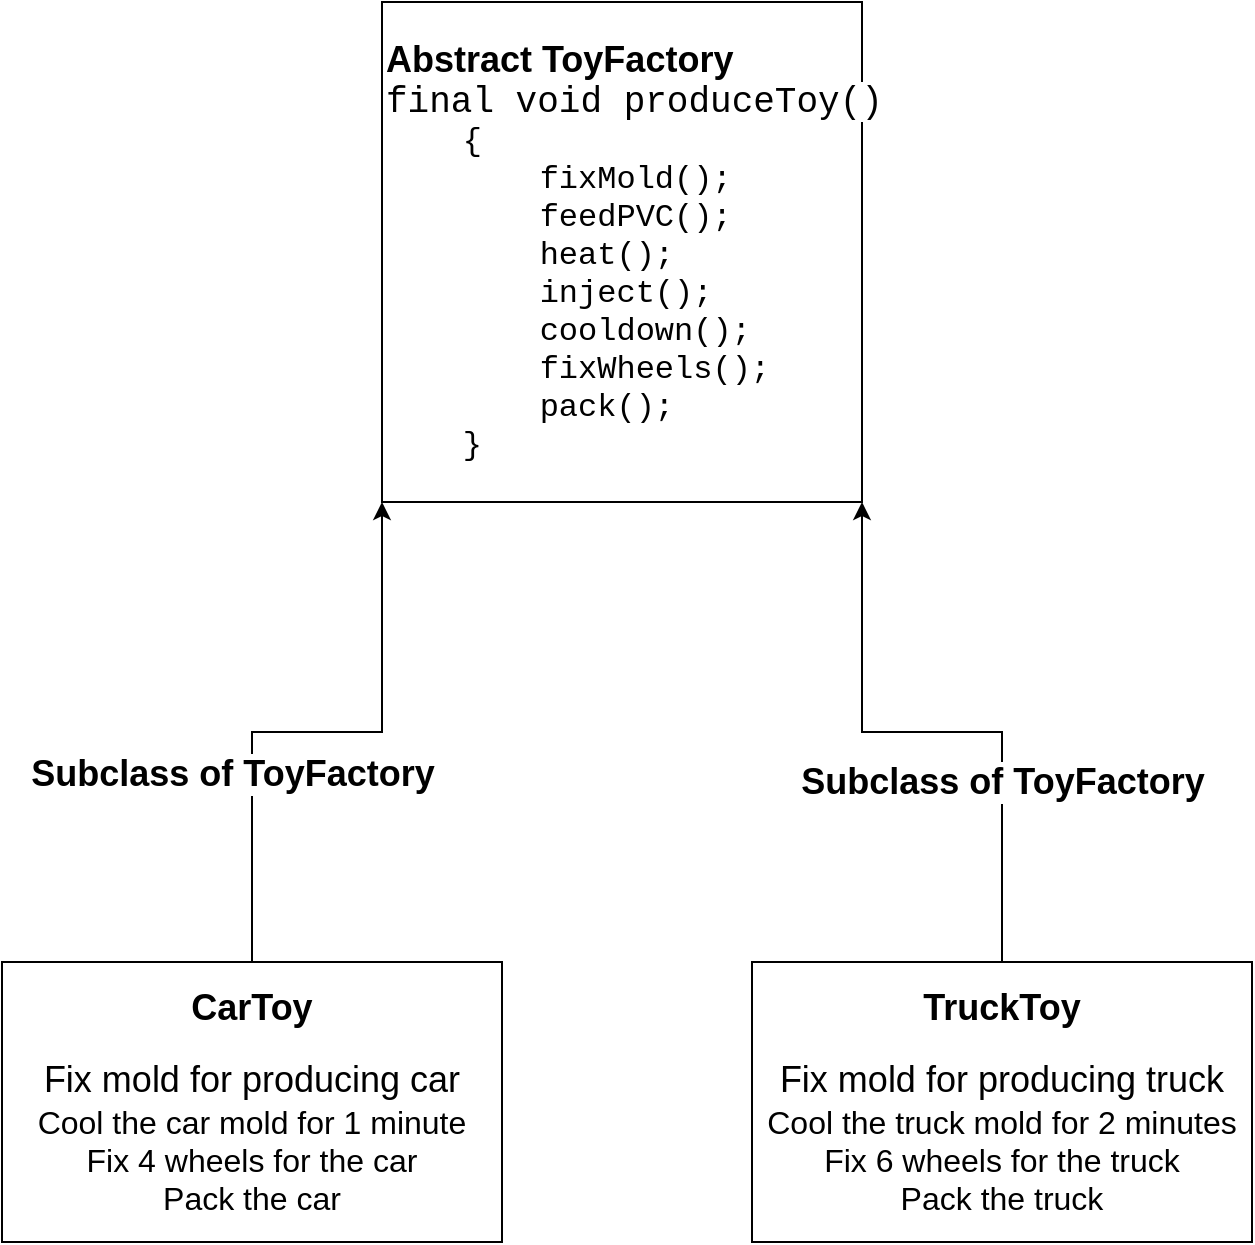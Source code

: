 <mxfile version="13.0.4" type="device"><diagram id="rgwnGHHilO-Xe-Hwl8V-" name="Page-1"><mxGraphModel dx="1221" dy="676" grid="1" gridSize="10" guides="1" tooltips="1" connect="1" arrows="1" fold="1" page="1" pageScale="1" pageWidth="850" pageHeight="1100" math="0" shadow="0"><root><mxCell id="0"/><mxCell id="1" parent="0"/><mxCell id="PB5cdu9eCmQMoXnKPghf-2" style="edgeStyle=orthogonalEdgeStyle;rounded=0;orthogonalLoop=1;jettySize=auto;html=1;entryX=0;entryY=1;entryDx=0;entryDy=0;exitX=0.5;exitY=0;exitDx=0;exitDy=0;" edge="1" parent="1" source="PB5cdu9eCmQMoXnKPghf-5" target="PB5cdu9eCmQMoXnKPghf-1"><mxGeometry relative="1" as="geometry"><mxPoint x="175" y="540" as="targetPoint"/><mxPoint x="90" y="390" as="sourcePoint"/></mxGeometry></mxCell><mxCell id="PB5cdu9eCmQMoXnKPghf-8" value="&lt;b&gt;&lt;font style=&quot;font-size: 18px&quot;&gt;Subclass of ToyFactory&lt;/font&gt;&lt;/b&gt;" style="edgeLabel;html=1;align=center;verticalAlign=middle;resizable=0;points=[];" vertex="1" connectable="0" parent="PB5cdu9eCmQMoXnKPghf-2"><mxGeometry x="-0.22" y="-10" relative="1" as="geometry"><mxPoint x="-10" y="11" as="offset"/></mxGeometry></mxCell><mxCell id="PB5cdu9eCmQMoXnKPghf-4" style="edgeStyle=orthogonalEdgeStyle;rounded=0;orthogonalLoop=1;jettySize=auto;html=1;entryX=1;entryY=1;entryDx=0;entryDy=0;exitX=0.5;exitY=0;exitDx=0;exitDy=0;" edge="1" parent="1" source="PB5cdu9eCmQMoXnKPghf-7" target="PB5cdu9eCmQMoXnKPghf-1"><mxGeometry relative="1" as="geometry"><mxPoint x="480" y="520" as="targetPoint"/><mxPoint x="420" y="370" as="sourcePoint"/></mxGeometry></mxCell><mxCell id="PB5cdu9eCmQMoXnKPghf-9" value="&lt;b&gt;&lt;font style=&quot;font-size: 18px&quot;&gt;Subclass of ToyFactory&lt;/font&gt;&lt;/b&gt;" style="edgeLabel;html=1;align=center;verticalAlign=middle;resizable=0;points=[];" vertex="1" connectable="0" parent="PB5cdu9eCmQMoXnKPghf-4"><mxGeometry x="0.082" y="-2" relative="1" as="geometry"><mxPoint x="47.35" y="26.94" as="offset"/></mxGeometry></mxCell><mxCell id="PB5cdu9eCmQMoXnKPghf-1" value="&lt;div style=&quot;font-size: 16px&quot; align=&quot;left&quot;&gt;&lt;font style=&quot;font-size: 18px&quot;&gt;&lt;b&gt;&lt;font style=&quot;font-size: 18px&quot;&gt;&lt;span style=&quot;background-color: rgb(255 , 255 , 255)&quot;&gt;Abstract ToyFactory&lt;/span&gt;&lt;/font&gt;&lt;/b&gt;&lt;/font&gt;&lt;/div&gt;&lt;div align=&quot;left&quot;&gt;&lt;div style=&quot;font-family: &amp;#34;consolas&amp;#34; , &amp;#34;courier new&amp;#34; , monospace ; font-weight: normal ; font-size: 14px ; line-height: 19px&quot;&gt;&lt;div&gt;&lt;font style=&quot;font-size: 18px&quot;&gt;&lt;span style=&quot;background-color: rgb(255 , 255 , 255)&quot;&gt;final&amp;nbsp;void&amp;nbsp;produceToy()&lt;/span&gt;&lt;/font&gt;&lt;/div&gt;&lt;div&gt;&lt;font size=&quot;3&quot;&gt;&lt;span style=&quot;background-color: rgb(255 , 255 , 255)&quot;&gt;&amp;nbsp;&amp;nbsp;&amp;nbsp;&amp;nbsp;{&lt;/span&gt;&lt;/font&gt;&lt;/div&gt;&lt;div&gt;&lt;font size=&quot;3&quot;&gt;&lt;span style=&quot;background-color: rgb(255 , 255 , 255)&quot;&gt;&amp;nbsp;&amp;nbsp;&amp;nbsp;&amp;nbsp;&amp;nbsp;&amp;nbsp;&amp;nbsp;&amp;nbsp;fixMold();&lt;/span&gt;&lt;/font&gt;&lt;/div&gt;&lt;div&gt;&lt;font size=&quot;3&quot;&gt;&lt;span style=&quot;background-color: rgb(255 , 255 , 255)&quot;&gt;&amp;nbsp;&amp;nbsp;&amp;nbsp;&amp;nbsp;&amp;nbsp;&amp;nbsp;&amp;nbsp;&amp;nbsp;feedPVC();&lt;/span&gt;&lt;/font&gt;&lt;/div&gt;&lt;div&gt;&lt;font size=&quot;3&quot;&gt;&lt;span style=&quot;background-color: rgb(255 , 255 , 255)&quot;&gt;&amp;nbsp;&amp;nbsp;&amp;nbsp;&amp;nbsp;&amp;nbsp;&amp;nbsp;&amp;nbsp;&amp;nbsp;heat();&lt;/span&gt;&lt;/font&gt;&lt;/div&gt;&lt;div&gt;&lt;font size=&quot;3&quot;&gt;&lt;span style=&quot;background-color: rgb(255 , 255 , 255)&quot;&gt;&amp;nbsp;&amp;nbsp;&amp;nbsp;&amp;nbsp;&amp;nbsp;&amp;nbsp;&amp;nbsp;&amp;nbsp;inject();&lt;/span&gt;&lt;/font&gt;&lt;/div&gt;&lt;div&gt;&lt;font size=&quot;3&quot;&gt;&lt;span style=&quot;background-color: rgb(255 , 255 , 255)&quot;&gt;&amp;nbsp;&amp;nbsp;&amp;nbsp;&amp;nbsp;&amp;nbsp;&amp;nbsp;&amp;nbsp;&amp;nbsp;cooldown();&lt;/span&gt;&lt;/font&gt;&lt;/div&gt;&lt;div&gt;&lt;font size=&quot;3&quot;&gt;&lt;span style=&quot;background-color: rgb(255 , 255 , 255)&quot;&gt;&amp;nbsp;&amp;nbsp;&amp;nbsp;&amp;nbsp;&amp;nbsp;&amp;nbsp;&amp;nbsp;&amp;nbsp;fixWheels();&lt;/span&gt;&lt;/font&gt;&lt;/div&gt;&lt;div&gt;&lt;font size=&quot;3&quot;&gt;&lt;span style=&quot;background-color: rgb(255 , 255 , 255)&quot;&gt;&amp;nbsp;&amp;nbsp;&amp;nbsp;&amp;nbsp;&amp;nbsp;&amp;nbsp;&amp;nbsp;&amp;nbsp;pack();&lt;/span&gt;&lt;/font&gt;&lt;/div&gt;&lt;div&gt;&lt;font size=&quot;3&quot;&gt;&lt;span style=&quot;background-color: rgb(255 , 255 , 255)&quot;&gt;&amp;nbsp;&amp;nbsp;&amp;nbsp;&amp;nbsp;}&lt;/span&gt;&lt;/font&gt;&lt;/div&gt;&lt;/div&gt;&lt;/div&gt;" style="rounded=0;whiteSpace=wrap;html=1;align=left;" vertex="1" parent="1"><mxGeometry x="240" y="50" width="240" height="250" as="geometry"/></mxCell><mxCell id="PB5cdu9eCmQMoXnKPghf-5" value="&lt;div&gt;&lt;b&gt;&lt;font style=&quot;font-size: 18px&quot;&gt;CarToy&lt;/font&gt;&lt;/b&gt;&lt;/div&gt;&lt;div&gt;&lt;br&gt;&lt;/div&gt;&lt;div&gt;&lt;font style=&quot;font-size: 18px&quot;&gt;Fix mold for producing car&lt;/font&gt;&lt;/div&gt;&lt;div&gt;&lt;font size=&quot;3&quot;&gt;Cool the car mold for 1 minute&lt;/font&gt;&lt;/div&gt;&lt;div&gt;&lt;font size=&quot;3&quot;&gt;Fix 4 wheels for the car&lt;/font&gt;&lt;/div&gt;&lt;div&gt;&lt;font size=&quot;3&quot;&gt;Pack the car&lt;/font&gt;&lt;br&gt;&lt;/div&gt;" style="rounded=0;whiteSpace=wrap;html=1;" vertex="1" parent="1"><mxGeometry x="50" y="530" width="250" height="140" as="geometry"/></mxCell><mxCell id="PB5cdu9eCmQMoXnKPghf-7" value="&lt;div&gt;&lt;b&gt;&lt;font style=&quot;font-size: 18px&quot;&gt;TruckToy&lt;/font&gt;&lt;/b&gt;&lt;/div&gt;&lt;div&gt;&lt;br&gt;&lt;/div&gt;&lt;div&gt;&lt;font style=&quot;font-size: 18px&quot;&gt;Fix mold for producing truck&lt;br&gt;&lt;/font&gt;&lt;/div&gt;&lt;div&gt;&lt;font size=&quot;3&quot;&gt;Cool the truck mold for 2 minutes&lt;/font&gt;&lt;/div&gt;&lt;div&gt;&lt;font size=&quot;3&quot;&gt;Fix 6 wheels for the truck&lt;br&gt;&lt;/font&gt;&lt;/div&gt;&lt;div&gt;&lt;font size=&quot;3&quot;&gt;Pack the truck&lt;/font&gt;&lt;br&gt;&lt;/div&gt;" style="rounded=0;whiteSpace=wrap;html=1;" vertex="1" parent="1"><mxGeometry x="425" y="530" width="250" height="140" as="geometry"/></mxCell></root></mxGraphModel></diagram></mxfile>